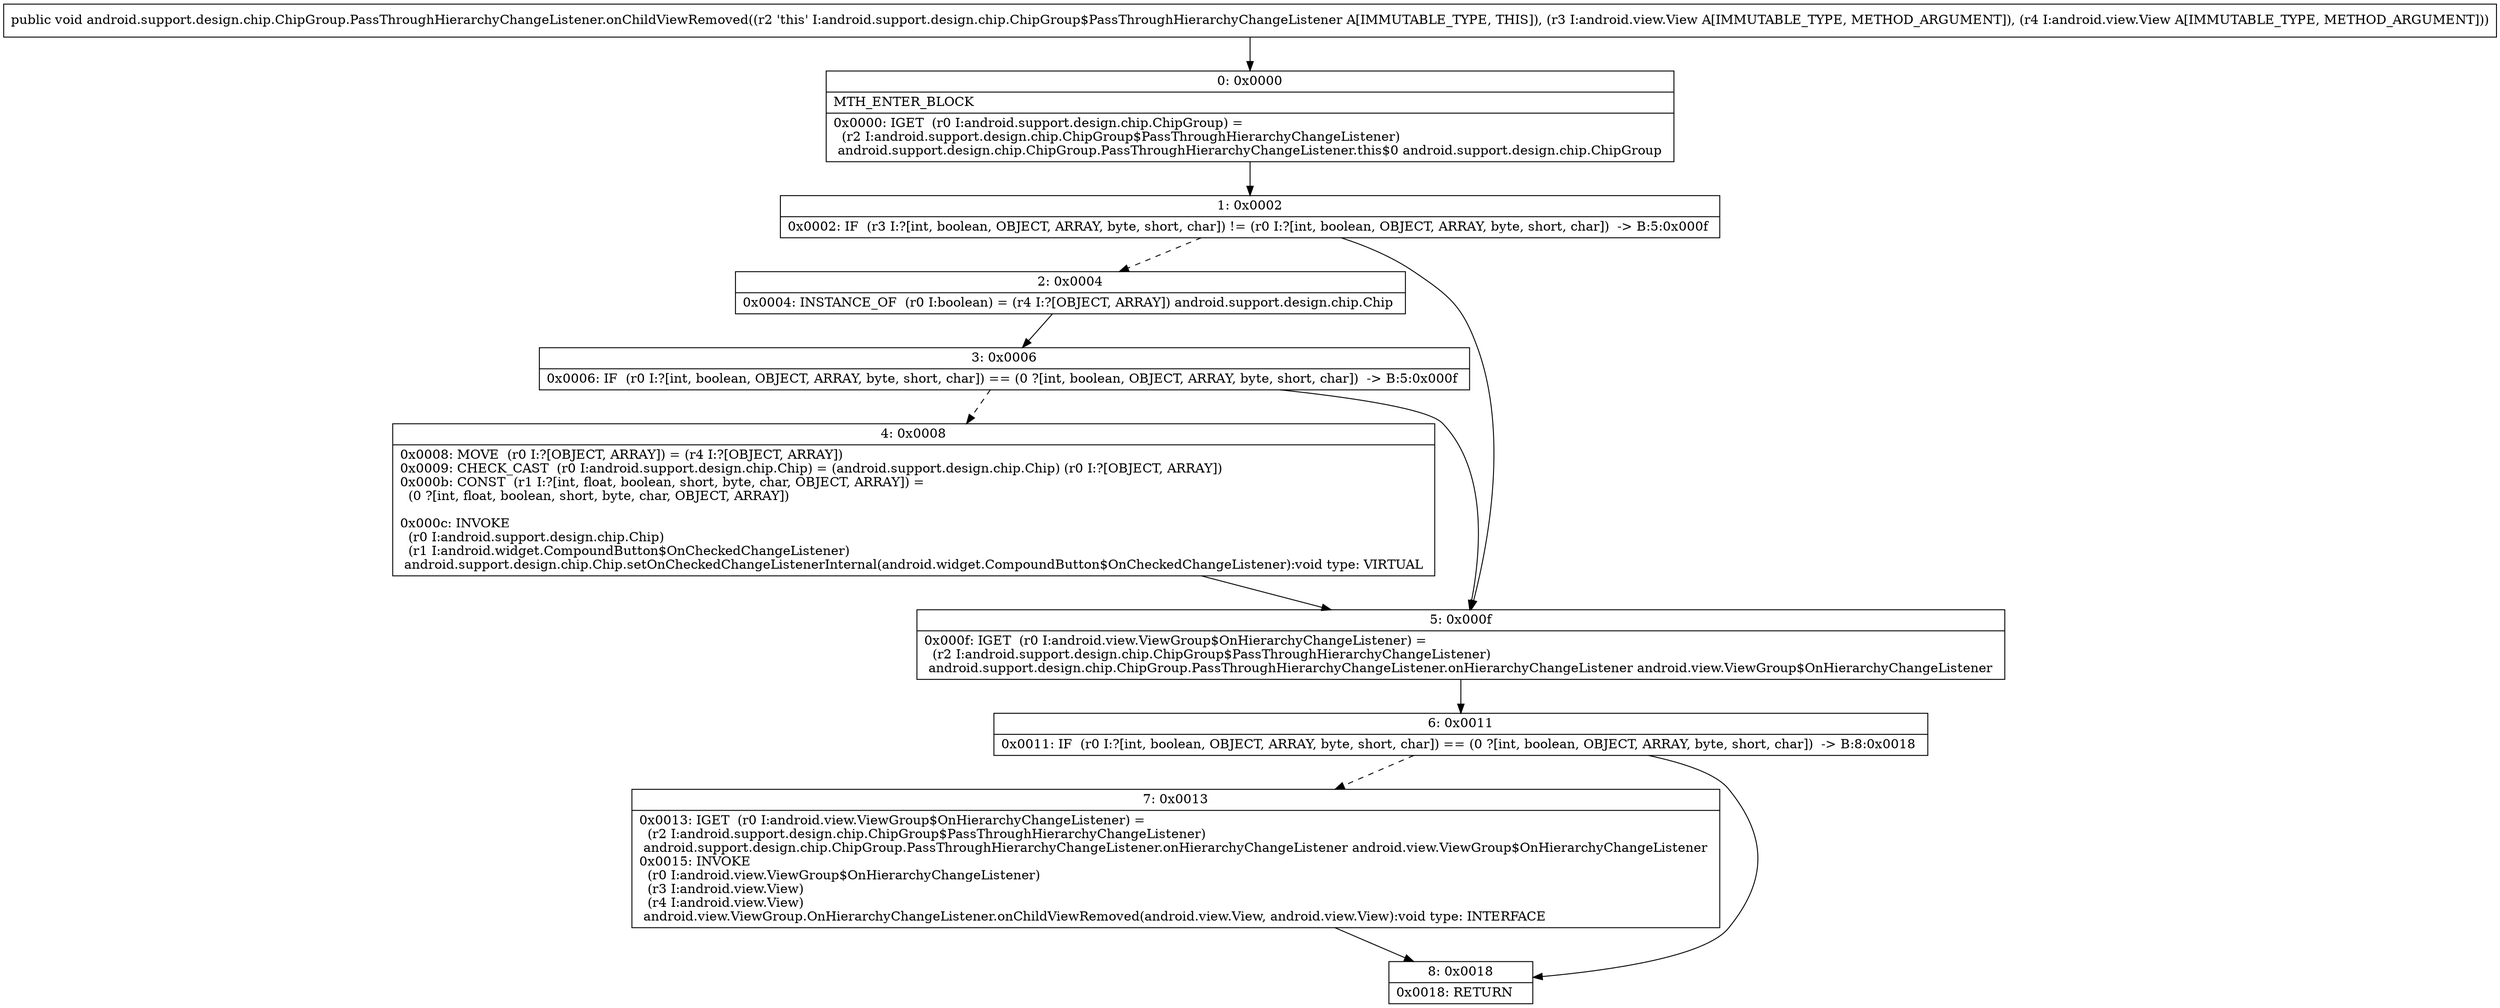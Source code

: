 digraph "CFG forandroid.support.design.chip.ChipGroup.PassThroughHierarchyChangeListener.onChildViewRemoved(Landroid\/view\/View;Landroid\/view\/View;)V" {
Node_0 [shape=record,label="{0\:\ 0x0000|MTH_ENTER_BLOCK\l|0x0000: IGET  (r0 I:android.support.design.chip.ChipGroup) = \l  (r2 I:android.support.design.chip.ChipGroup$PassThroughHierarchyChangeListener)\l android.support.design.chip.ChipGroup.PassThroughHierarchyChangeListener.this$0 android.support.design.chip.ChipGroup \l}"];
Node_1 [shape=record,label="{1\:\ 0x0002|0x0002: IF  (r3 I:?[int, boolean, OBJECT, ARRAY, byte, short, char]) != (r0 I:?[int, boolean, OBJECT, ARRAY, byte, short, char])  \-\> B:5:0x000f \l}"];
Node_2 [shape=record,label="{2\:\ 0x0004|0x0004: INSTANCE_OF  (r0 I:boolean) = (r4 I:?[OBJECT, ARRAY]) android.support.design.chip.Chip \l}"];
Node_3 [shape=record,label="{3\:\ 0x0006|0x0006: IF  (r0 I:?[int, boolean, OBJECT, ARRAY, byte, short, char]) == (0 ?[int, boolean, OBJECT, ARRAY, byte, short, char])  \-\> B:5:0x000f \l}"];
Node_4 [shape=record,label="{4\:\ 0x0008|0x0008: MOVE  (r0 I:?[OBJECT, ARRAY]) = (r4 I:?[OBJECT, ARRAY]) \l0x0009: CHECK_CAST  (r0 I:android.support.design.chip.Chip) = (android.support.design.chip.Chip) (r0 I:?[OBJECT, ARRAY]) \l0x000b: CONST  (r1 I:?[int, float, boolean, short, byte, char, OBJECT, ARRAY]) = \l  (0 ?[int, float, boolean, short, byte, char, OBJECT, ARRAY])\l \l0x000c: INVOKE  \l  (r0 I:android.support.design.chip.Chip)\l  (r1 I:android.widget.CompoundButton$OnCheckedChangeListener)\l android.support.design.chip.Chip.setOnCheckedChangeListenerInternal(android.widget.CompoundButton$OnCheckedChangeListener):void type: VIRTUAL \l}"];
Node_5 [shape=record,label="{5\:\ 0x000f|0x000f: IGET  (r0 I:android.view.ViewGroup$OnHierarchyChangeListener) = \l  (r2 I:android.support.design.chip.ChipGroup$PassThroughHierarchyChangeListener)\l android.support.design.chip.ChipGroup.PassThroughHierarchyChangeListener.onHierarchyChangeListener android.view.ViewGroup$OnHierarchyChangeListener \l}"];
Node_6 [shape=record,label="{6\:\ 0x0011|0x0011: IF  (r0 I:?[int, boolean, OBJECT, ARRAY, byte, short, char]) == (0 ?[int, boolean, OBJECT, ARRAY, byte, short, char])  \-\> B:8:0x0018 \l}"];
Node_7 [shape=record,label="{7\:\ 0x0013|0x0013: IGET  (r0 I:android.view.ViewGroup$OnHierarchyChangeListener) = \l  (r2 I:android.support.design.chip.ChipGroup$PassThroughHierarchyChangeListener)\l android.support.design.chip.ChipGroup.PassThroughHierarchyChangeListener.onHierarchyChangeListener android.view.ViewGroup$OnHierarchyChangeListener \l0x0015: INVOKE  \l  (r0 I:android.view.ViewGroup$OnHierarchyChangeListener)\l  (r3 I:android.view.View)\l  (r4 I:android.view.View)\l android.view.ViewGroup.OnHierarchyChangeListener.onChildViewRemoved(android.view.View, android.view.View):void type: INTERFACE \l}"];
Node_8 [shape=record,label="{8\:\ 0x0018|0x0018: RETURN   \l}"];
MethodNode[shape=record,label="{public void android.support.design.chip.ChipGroup.PassThroughHierarchyChangeListener.onChildViewRemoved((r2 'this' I:android.support.design.chip.ChipGroup$PassThroughHierarchyChangeListener A[IMMUTABLE_TYPE, THIS]), (r3 I:android.view.View A[IMMUTABLE_TYPE, METHOD_ARGUMENT]), (r4 I:android.view.View A[IMMUTABLE_TYPE, METHOD_ARGUMENT])) }"];
MethodNode -> Node_0;
Node_0 -> Node_1;
Node_1 -> Node_2[style=dashed];
Node_1 -> Node_5;
Node_2 -> Node_3;
Node_3 -> Node_4[style=dashed];
Node_3 -> Node_5;
Node_4 -> Node_5;
Node_5 -> Node_6;
Node_6 -> Node_7[style=dashed];
Node_6 -> Node_8;
Node_7 -> Node_8;
}

